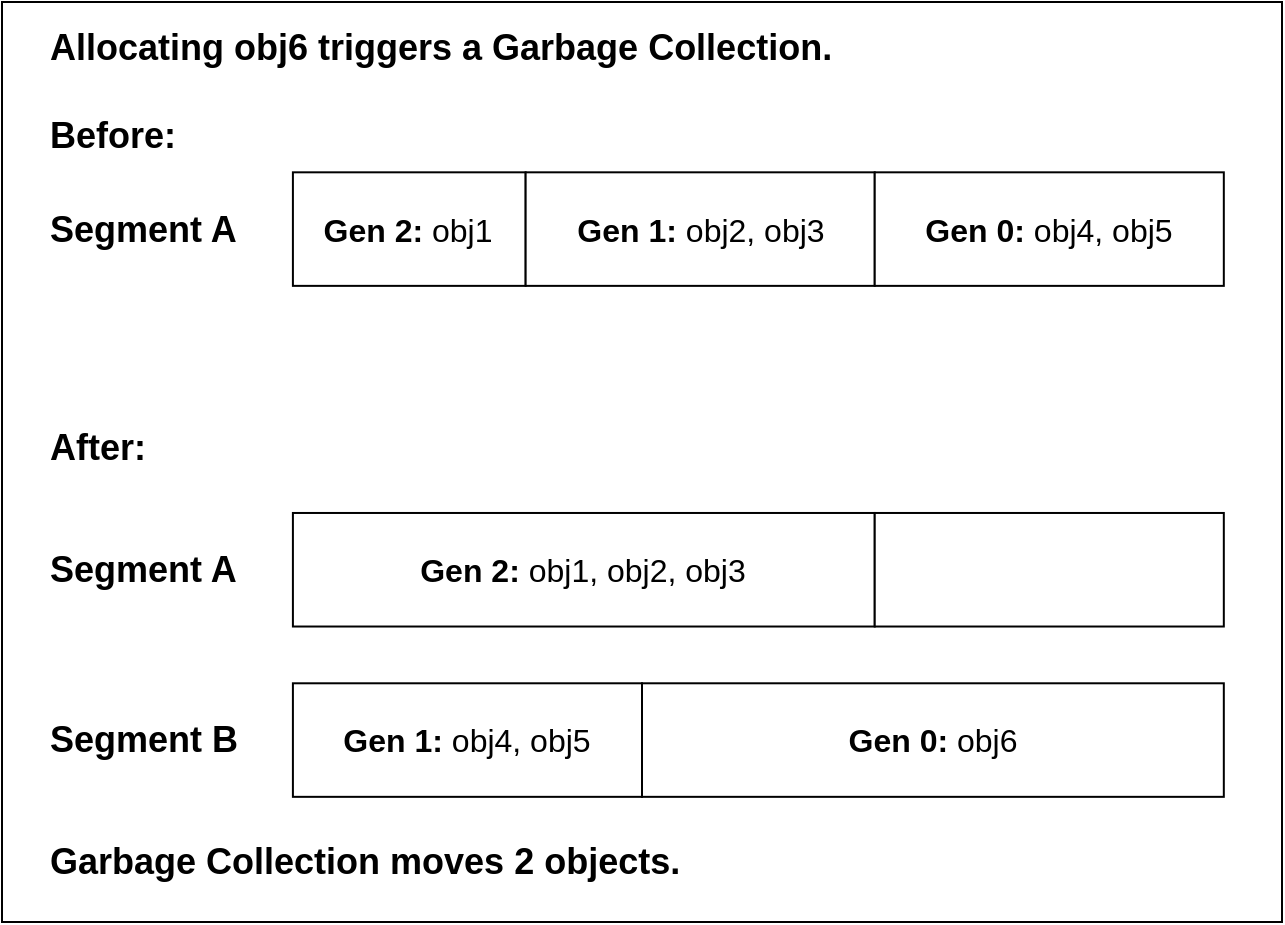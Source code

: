 <mxfile version="12.8.1" type="device"><diagram id="Y1tXOKRnNYNdVg_AVmXv" name="Page-1"><mxGraphModel dx="1422" dy="727" grid="1" gridSize="10" guides="1" tooltips="1" connect="1" arrows="1" fold="1" page="1" pageScale="1" pageWidth="850" pageHeight="1100" math="0" shadow="0"><root><mxCell id="0"/><mxCell id="1" parent="0"/><mxCell id="2T92BDEwSQe-8zDBqeki-18" value="" style="group" vertex="1" connectable="0" parent="1"><mxGeometry x="80" y="240" width="640" height="460" as="geometry"/></mxCell><mxCell id="2T92BDEwSQe-8zDBqeki-17" value="" style="rounded=0;whiteSpace=wrap;html=1;" vertex="1" parent="2T92BDEwSQe-8zDBqeki-18"><mxGeometry width="640" height="460" as="geometry"/></mxCell><mxCell id="2T92BDEwSQe-8zDBqeki-1" value="&lt;font style=&quot;font-size: 16px&quot;&gt;&lt;b&gt;Gen 2:&lt;/b&gt; obj1&lt;/font&gt;" style="rounded=0;whiteSpace=wrap;html=1;" vertex="1" parent="2T92BDEwSQe-8zDBqeki-18"><mxGeometry x="145.455" y="85.161" width="116.364" height="56.774" as="geometry"/></mxCell><mxCell id="2T92BDEwSQe-8zDBqeki-2" value="&lt;font style=&quot;font-size: 16px&quot;&gt;&lt;b&gt;Gen 1:&lt;/b&gt; obj2, obj3&lt;/font&gt;" style="rounded=0;whiteSpace=wrap;html=1;" vertex="1" parent="2T92BDEwSQe-8zDBqeki-18"><mxGeometry x="261.818" y="85.161" width="174.545" height="56.774" as="geometry"/></mxCell><mxCell id="2T92BDEwSQe-8zDBqeki-3" value="&lt;font style=&quot;font-size: 16px&quot;&gt;&lt;b&gt;Gen 0:&lt;/b&gt; obj4, obj5&lt;/font&gt;" style="rounded=0;whiteSpace=wrap;html=1;" vertex="1" parent="2T92BDEwSQe-8zDBqeki-18"><mxGeometry x="436.364" y="85.161" width="174.545" height="56.774" as="geometry"/></mxCell><mxCell id="2T92BDEwSQe-8zDBqeki-4" value="&lt;div style=&quot;font-size: 18px&quot; align=&quot;left&quot;&gt;&lt;b&gt;Segment A&lt;/b&gt;&lt;/div&gt;" style="text;html=1;align=left;verticalAlign=middle;resizable=0;points=[];autosize=1;" vertex="1" parent="2T92BDEwSQe-8zDBqeki-18"><mxGeometry x="21.818" y="103.545" width="110" height="20" as="geometry"/></mxCell><mxCell id="2T92BDEwSQe-8zDBqeki-6" value="&lt;font style=&quot;font-size: 16px&quot;&gt;&lt;b&gt;Gen 2:&lt;/b&gt; obj1, obj2, obj3&lt;/font&gt;" style="rounded=0;whiteSpace=wrap;html=1;" vertex="1" parent="2T92BDEwSQe-8zDBqeki-18"><mxGeometry x="145.455" y="255.484" width="290.909" height="56.774" as="geometry"/></mxCell><mxCell id="2T92BDEwSQe-8zDBqeki-7" value="" style="rounded=0;whiteSpace=wrap;html=1;" vertex="1" parent="2T92BDEwSQe-8zDBqeki-18"><mxGeometry x="436.364" y="255.484" width="174.545" height="56.774" as="geometry"/></mxCell><mxCell id="2T92BDEwSQe-8zDBqeki-8" value="&lt;div style=&quot;font-size: 18px&quot; align=&quot;left&quot;&gt;&lt;b&gt;Segment A&lt;br&gt;&lt;/b&gt;&lt;/div&gt;" style="text;html=1;align=left;verticalAlign=middle;resizable=0;points=[];autosize=1;" vertex="1" parent="2T92BDEwSQe-8zDBqeki-18"><mxGeometry x="21.818" y="273.867" width="110" height="20" as="geometry"/></mxCell><mxCell id="2T92BDEwSQe-8zDBqeki-10" value="&lt;font style=&quot;font-size: 16px&quot;&gt;&lt;b&gt;Gen 1:&lt;/b&gt; obj4, obj5&lt;/font&gt;" style="rounded=0;whiteSpace=wrap;html=1;" vertex="1" parent="2T92BDEwSQe-8zDBqeki-18"><mxGeometry x="145.455" y="340.645" width="174.545" height="56.774" as="geometry"/></mxCell><mxCell id="2T92BDEwSQe-8zDBqeki-11" value="&lt;font style=&quot;font-size: 16px&quot;&gt;&lt;b&gt;Gen 0:&lt;/b&gt; obj6&lt;/font&gt;" style="rounded=0;whiteSpace=wrap;html=1;" vertex="1" parent="2T92BDEwSQe-8zDBqeki-18"><mxGeometry x="320" y="340.645" width="290.909" height="56.774" as="geometry"/></mxCell><mxCell id="2T92BDEwSQe-8zDBqeki-12" value="&lt;div style=&quot;font-size: 18px&quot; align=&quot;left&quot;&gt;&lt;b&gt;Segment B&lt;br&gt;&lt;/b&gt;&lt;/div&gt;" style="text;html=1;align=left;verticalAlign=middle;resizable=0;points=[];autosize=1;" vertex="1" parent="2T92BDEwSQe-8zDBqeki-18"><mxGeometry x="21.818" y="359.029" width="110" height="20" as="geometry"/></mxCell><mxCell id="2T92BDEwSQe-8zDBqeki-13" value="&lt;div style=&quot;font-size: 18px&quot; align=&quot;left&quot;&gt;&lt;b&gt;&lt;font style=&quot;font-size: 18px&quot;&gt;Allocating obj6 triggers a Garbage Collection.&lt;/font&gt;&lt;/b&gt;&lt;/div&gt;" style="text;html=1;align=left;verticalAlign=middle;resizable=0;points=[];autosize=1;" vertex="1" parent="2T92BDEwSQe-8zDBqeki-18"><mxGeometry x="21.818" y="12.774" width="410" height="20" as="geometry"/></mxCell><mxCell id="2T92BDEwSQe-8zDBqeki-14" value="&lt;div style=&quot;font-size: 18px&quot; align=&quot;left&quot;&gt;&lt;b&gt;&lt;font style=&quot;font-size: 18px&quot;&gt;Before:&lt;/font&gt;&lt;/b&gt;&lt;/div&gt;" style="text;html=1;align=left;verticalAlign=middle;resizable=0;points=[];autosize=1;" vertex="1" parent="2T92BDEwSQe-8zDBqeki-18"><mxGeometry x="21.818" y="56.774" width="80" height="20" as="geometry"/></mxCell><mxCell id="2T92BDEwSQe-8zDBqeki-15" value="&lt;div style=&quot;font-size: 18px&quot; align=&quot;left&quot;&gt;&lt;b&gt;&lt;font style=&quot;font-size: 18px&quot;&gt;After:&lt;/font&gt;&lt;/b&gt;&lt;/div&gt;" style="text;html=1;align=left;verticalAlign=middle;resizable=0;points=[];autosize=1;" vertex="1" parent="2T92BDEwSQe-8zDBqeki-18"><mxGeometry x="21.818" y="212.903" width="60" height="20" as="geometry"/></mxCell><mxCell id="2T92BDEwSQe-8zDBqeki-19" value="&lt;div style=&quot;font-size: 18px&quot; align=&quot;left&quot;&gt;&lt;b&gt;&lt;font style=&quot;font-size: 18px&quot;&gt;Garbage Collection moves 2 objects.&lt;br&gt;&lt;/font&gt;&lt;/b&gt;&lt;/div&gt;" style="text;html=1;align=left;verticalAlign=middle;resizable=0;points=[];autosize=1;" vertex="1" parent="2T92BDEwSQe-8zDBqeki-18"><mxGeometry x="21.818" y="420.004" width="330" height="20" as="geometry"/></mxCell></root></mxGraphModel></diagram></mxfile>